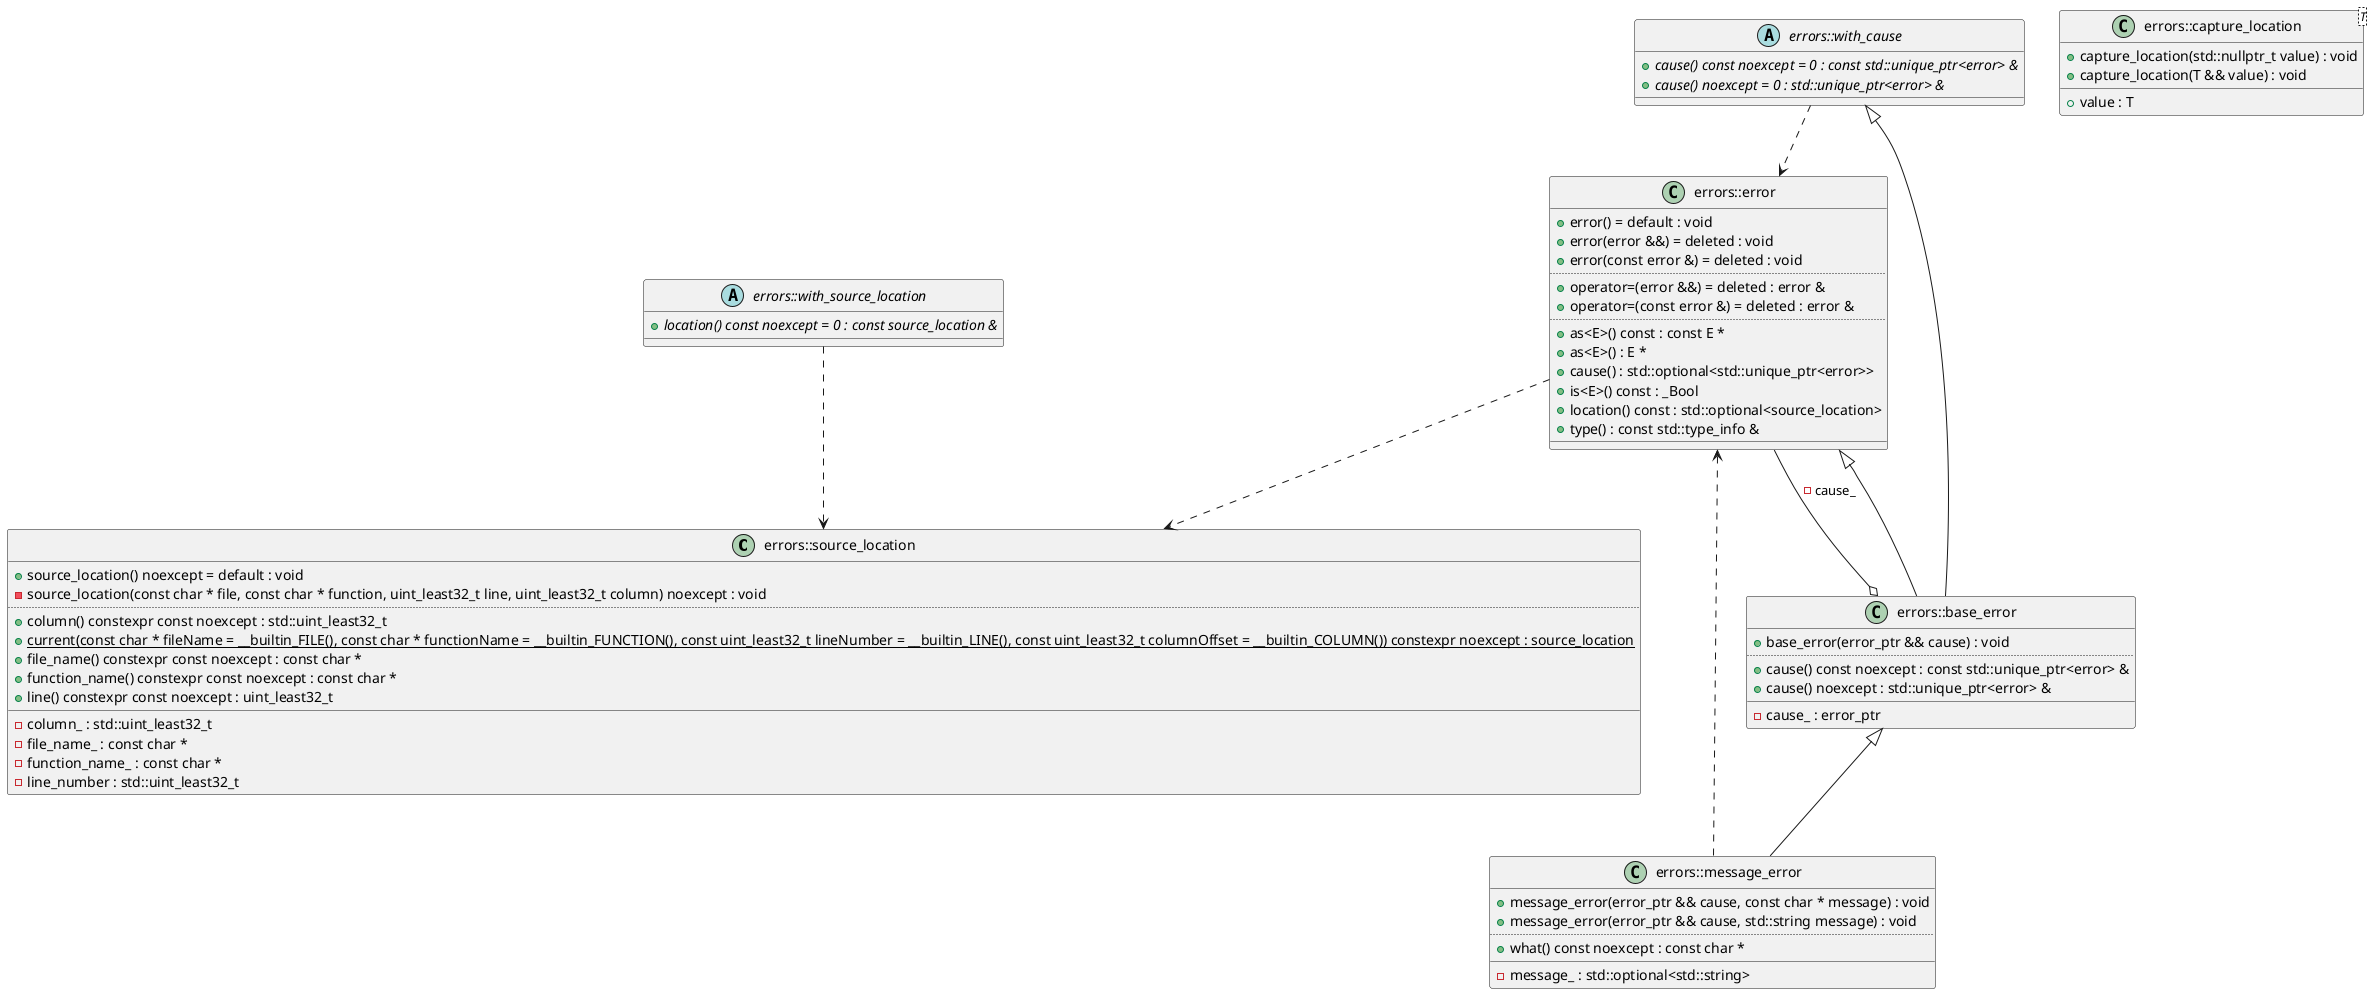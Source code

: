 @startuml
class "errors::source_location" as C_0012375714923122584580
class C_0012375714923122584580 {
+source_location() noexcept = default : void
-source_location(const char * file, const char * function, uint_least32_t line, uint_least32_t column) noexcept : void
..
+column() constexpr const noexcept : std::uint_least32_t
{static} +current(const char * fileName = __builtin_FILE(), const char * functionName = __builtin_FUNCTION(), const uint_least32_t lineNumber = __builtin_LINE(), const uint_least32_t columnOffset = __builtin_COLUMN()) constexpr noexcept : source_location
+file_name() constexpr const noexcept : const char *
+function_name() constexpr const noexcept : const char *
+line() constexpr const noexcept : uint_least32_t
__
-column_ : std::uint_least32_t
-file_name_ : const char *
-function_name_ : const char *
-line_number : std::uint_least32_t
}
abstract "errors::with_cause" as C_0012023759484702198364
abstract C_0012023759484702198364 {
{abstract} +cause() const noexcept = 0 : const std::unique_ptr<error> &
{abstract} +cause() noexcept = 0 : std::unique_ptr<error> &
__
}
abstract "errors::with_source_location" as C_0001972755341700835484
abstract C_0001972755341700835484 {
{abstract} +location() const noexcept = 0 : const source_location &
__
}
class "errors::error" as C_0004788455297566003677
class C_0004788455297566003677 {
+error() = default : void
+error(error &&) = deleted : void
+error(const error &) = deleted : void
..
+operator=(error &&) = deleted : error &
+operator=(const error &) = deleted : error &
..
+as<E>() const : const E *
+as<E>() : E *
+cause() : std::optional<std::unique_ptr<error>>
+is<E>() const : _Bool
+location() const : std::optional<source_location>
+type() : const std::type_info &
__
}
class "errors::base_error" as C_0008974991231937386567
class C_0008974991231937386567 {
+base_error(error_ptr && cause) : void
..
+cause() const noexcept : const std::unique_ptr<error> &
+cause() noexcept : std::unique_ptr<error> &
__
-cause_ : error_ptr
}
class "errors::message_error" as C_0002387234941834228668
class C_0002387234941834228668 {
+message_error(error_ptr && cause, const char * message) : void
+message_error(error_ptr && cause, std::string message) : void
..
+what() const noexcept : const char *
__
-message_ : std::optional<std::string>
}
class "errors::capture_location<T>" as C_0016190755569778038759
class C_0016190755569778038759 {
+capture_location(std::nullptr_t value) : void
+capture_location(T && value) : void
__
+value : T
}
C_0012023759484702198364 ..> C_0004788455297566003677
C_0001972755341700835484 ..> C_0012375714923122584580
C_0004788455297566003677 ..> C_0012375714923122584580
C_0008974991231937386567 o-- C_0004788455297566003677 : -cause_
C_0012023759484702198364 <|-- C_0008974991231937386567
C_0004788455297566003677 <|-- C_0008974991231937386567
C_0002387234941834228668 ..> C_0004788455297566003677
C_0008974991231937386567 <|-- C_0002387234941834228668

'Generated with clang-uml, version 0.5.4
'LLVM version Ubuntu clang version 18.1.3 (1ubuntu1)
@enduml
